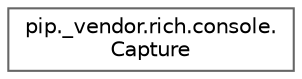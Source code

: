 digraph "Graphical Class Hierarchy"
{
 // LATEX_PDF_SIZE
  bgcolor="transparent";
  edge [fontname=Helvetica,fontsize=10,labelfontname=Helvetica,labelfontsize=10];
  node [fontname=Helvetica,fontsize=10,shape=box,height=0.2,width=0.4];
  rankdir="LR";
  Node0 [id="Node000000",label="pip._vendor.rich.console.\lCapture",height=0.2,width=0.4,color="grey40", fillcolor="white", style="filled",URL="$de/d97/classpip_1_1__vendor_1_1rich_1_1console_1_1Capture.html",tooltip=" "];
}
